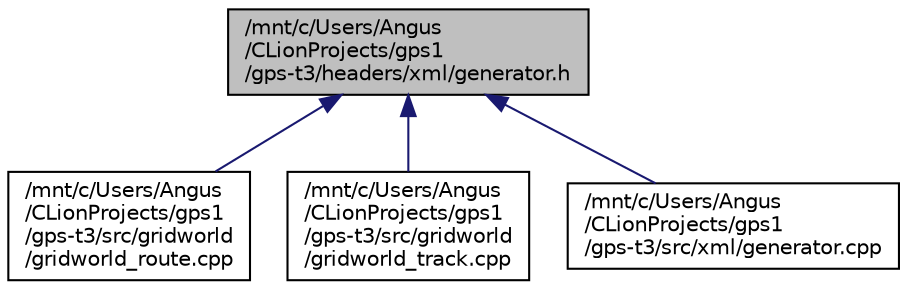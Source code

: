 digraph "/mnt/c/Users/Angus/CLionProjects/gps1/gps-t3/headers/xml/generator.h"
{
 // LATEX_PDF_SIZE
  edge [fontname="Helvetica",fontsize="10",labelfontname="Helvetica",labelfontsize="10"];
  node [fontname="Helvetica",fontsize="10",shape=record];
  Node1 [label="/mnt/c/Users/Angus\l/CLionProjects/gps1\l/gps-t3/headers/xml/generator.h",height=0.2,width=0.4,color="black", fillcolor="grey75", style="filled", fontcolor="black",tooltip=" "];
  Node1 -> Node2 [dir="back",color="midnightblue",fontsize="10",style="solid",fontname="Helvetica"];
  Node2 [label="/mnt/c/Users/Angus\l/CLionProjects/gps1\l/gps-t3/src/gridworld\l/gridworld_route.cpp",height=0.2,width=0.4,color="black", fillcolor="white", style="filled",URL="$gridworld__route_8cpp.html",tooltip=" "];
  Node1 -> Node3 [dir="back",color="midnightblue",fontsize="10",style="solid",fontname="Helvetica"];
  Node3 [label="/mnt/c/Users/Angus\l/CLionProjects/gps1\l/gps-t3/src/gridworld\l/gridworld_track.cpp",height=0.2,width=0.4,color="black", fillcolor="white", style="filled",URL="$gridworld__track_8cpp.html",tooltip=" "];
  Node1 -> Node4 [dir="back",color="midnightblue",fontsize="10",style="solid",fontname="Helvetica"];
  Node4 [label="/mnt/c/Users/Angus\l/CLionProjects/gps1\l/gps-t3/src/xml/generator.cpp",height=0.2,width=0.4,color="black", fillcolor="white", style="filled",URL="$generator_8cpp.html",tooltip=" "];
}
